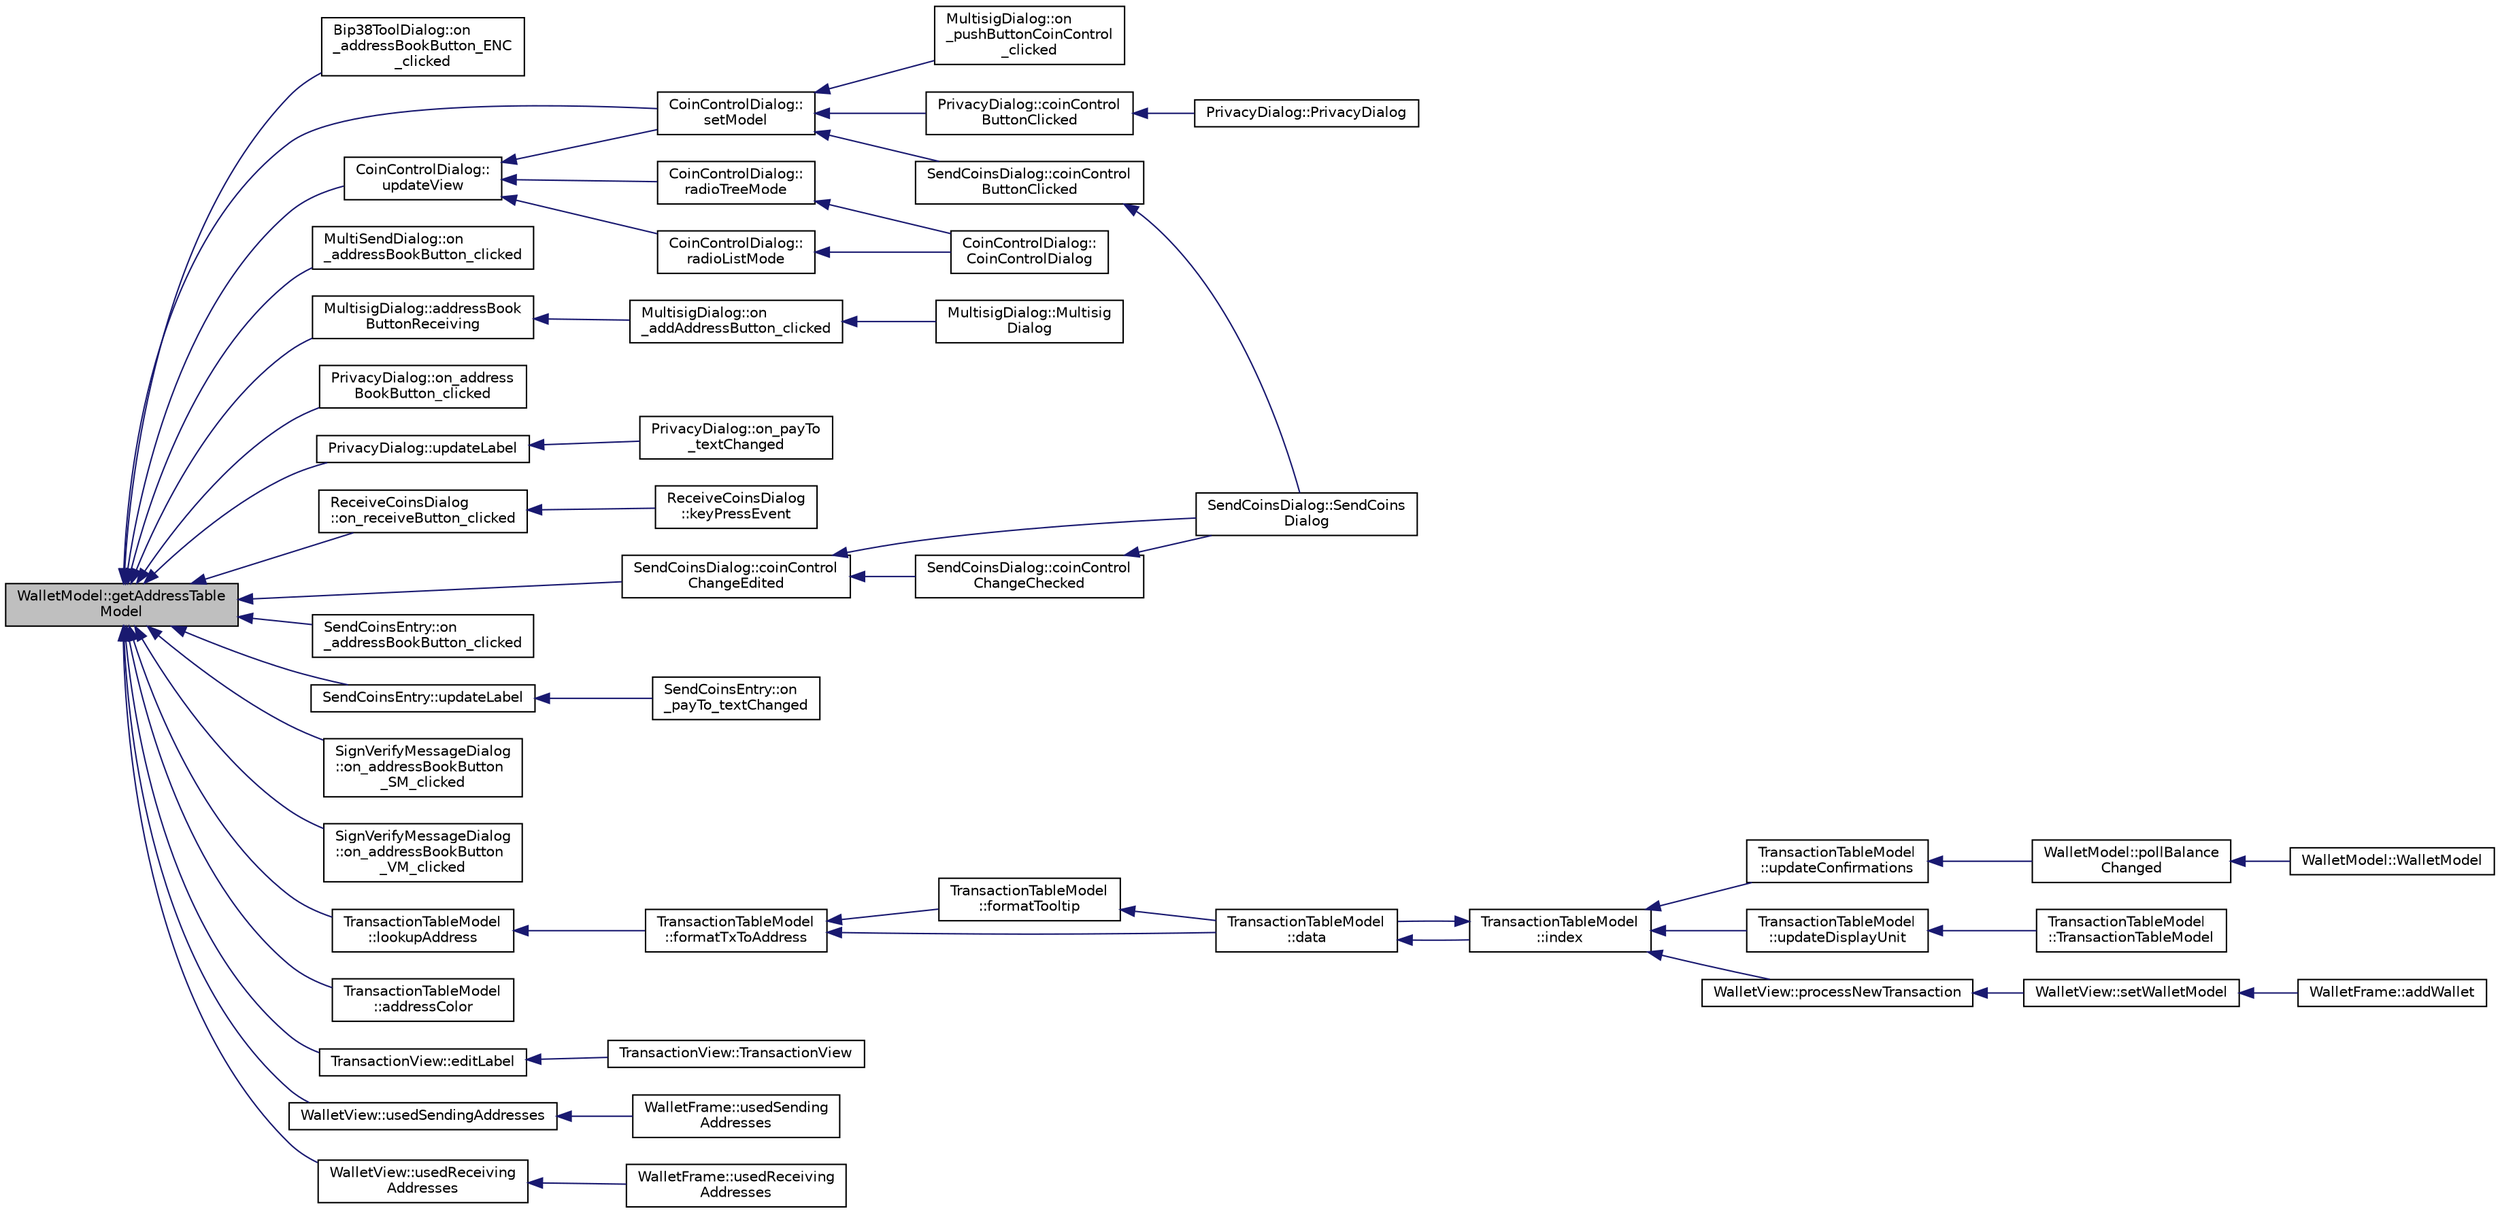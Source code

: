 digraph "WalletModel::getAddressTableModel"
{
  edge [fontname="Helvetica",fontsize="10",labelfontname="Helvetica",labelfontsize="10"];
  node [fontname="Helvetica",fontsize="10",shape=record];
  rankdir="LR";
  Node238 [label="WalletModel::getAddressTable\lModel",height=0.2,width=0.4,color="black", fillcolor="grey75", style="filled", fontcolor="black"];
  Node238 -> Node239 [dir="back",color="midnightblue",fontsize="10",style="solid",fontname="Helvetica"];
  Node239 [label="Bip38ToolDialog::on\l_addressBookButton_ENC\l_clicked",height=0.2,width=0.4,color="black", fillcolor="white", style="filled",URL="$class_bip38_tool_dialog.html#a7551549c8777106ec5c4e9abae2f70e2"];
  Node238 -> Node240 [dir="back",color="midnightblue",fontsize="10",style="solid",fontname="Helvetica"];
  Node240 [label="CoinControlDialog::\lsetModel",height=0.2,width=0.4,color="black", fillcolor="white", style="filled",URL="$class_coin_control_dialog.html#a4c34a48574814089c54f763a22f5317a"];
  Node240 -> Node241 [dir="back",color="midnightblue",fontsize="10",style="solid",fontname="Helvetica"];
  Node241 [label="MultisigDialog::on\l_pushButtonCoinControl\l_clicked",height=0.2,width=0.4,color="black", fillcolor="white", style="filled",URL="$class_multisig_dialog.html#a3d21b360d294040f947ce6cc685dfdfa"];
  Node240 -> Node242 [dir="back",color="midnightblue",fontsize="10",style="solid",fontname="Helvetica"];
  Node242 [label="PrivacyDialog::coinControl\lButtonClicked",height=0.2,width=0.4,color="black", fillcolor="white", style="filled",URL="$class_privacy_dialog.html#a16488c5d2fb41caedb18e9a6c1a376bb"];
  Node242 -> Node243 [dir="back",color="midnightblue",fontsize="10",style="solid",fontname="Helvetica"];
  Node243 [label="PrivacyDialog::PrivacyDialog",height=0.2,width=0.4,color="black", fillcolor="white", style="filled",URL="$class_privacy_dialog.html#ab7308b7ed5782dfa26fb1f216385207c"];
  Node240 -> Node244 [dir="back",color="midnightblue",fontsize="10",style="solid",fontname="Helvetica"];
  Node244 [label="SendCoinsDialog::coinControl\lButtonClicked",height=0.2,width=0.4,color="black", fillcolor="white", style="filled",URL="$class_send_coins_dialog.html#a59d757d9e4bea5b380eb480fd79cfb49"];
  Node244 -> Node245 [dir="back",color="midnightblue",fontsize="10",style="solid",fontname="Helvetica"];
  Node245 [label="SendCoinsDialog::SendCoins\lDialog",height=0.2,width=0.4,color="black", fillcolor="white", style="filled",URL="$class_send_coins_dialog.html#a0df5bc29d1df68eda44826651afc595f"];
  Node238 -> Node246 [dir="back",color="midnightblue",fontsize="10",style="solid",fontname="Helvetica"];
  Node246 [label="CoinControlDialog::\lupdateView",height=0.2,width=0.4,color="black", fillcolor="white", style="filled",URL="$class_coin_control_dialog.html#aadea33050e5c1efd5eae8d2fcfa721f9"];
  Node246 -> Node240 [dir="back",color="midnightblue",fontsize="10",style="solid",fontname="Helvetica"];
  Node246 -> Node247 [dir="back",color="midnightblue",fontsize="10",style="solid",fontname="Helvetica"];
  Node247 [label="CoinControlDialog::\lradioTreeMode",height=0.2,width=0.4,color="black", fillcolor="white", style="filled",URL="$class_coin_control_dialog.html#a1990d478f3ffba666c358a4f1bd395ec"];
  Node247 -> Node248 [dir="back",color="midnightblue",fontsize="10",style="solid",fontname="Helvetica"];
  Node248 [label="CoinControlDialog::\lCoinControlDialog",height=0.2,width=0.4,color="black", fillcolor="white", style="filled",URL="$class_coin_control_dialog.html#a8eafb58ed1c5668af9a4890704136671"];
  Node246 -> Node249 [dir="back",color="midnightblue",fontsize="10",style="solid",fontname="Helvetica"];
  Node249 [label="CoinControlDialog::\lradioListMode",height=0.2,width=0.4,color="black", fillcolor="white", style="filled",URL="$class_coin_control_dialog.html#a775c6d290cb63667a434b09072094533"];
  Node249 -> Node248 [dir="back",color="midnightblue",fontsize="10",style="solid",fontname="Helvetica"];
  Node238 -> Node250 [dir="back",color="midnightblue",fontsize="10",style="solid",fontname="Helvetica"];
  Node250 [label="MultiSendDialog::on\l_addressBookButton_clicked",height=0.2,width=0.4,color="black", fillcolor="white", style="filled",URL="$class_multi_send_dialog.html#a5db2b722cb200381222da8e4e3c6dbf0"];
  Node238 -> Node251 [dir="back",color="midnightblue",fontsize="10",style="solid",fontname="Helvetica"];
  Node251 [label="MultisigDialog::addressBook\lButtonReceiving",height=0.2,width=0.4,color="black", fillcolor="white", style="filled",URL="$class_multisig_dialog.html#a9eff449f2cb8951c5cdd62342e44b14d"];
  Node251 -> Node252 [dir="back",color="midnightblue",fontsize="10",style="solid",fontname="Helvetica"];
  Node252 [label="MultisigDialog::on\l_addAddressButton_clicked",height=0.2,width=0.4,color="black", fillcolor="white", style="filled",URL="$class_multisig_dialog.html#a8f26906e6f4d25273e15c95d90cc14fa"];
  Node252 -> Node253 [dir="back",color="midnightblue",fontsize="10",style="solid",fontname="Helvetica"];
  Node253 [label="MultisigDialog::Multisig\lDialog",height=0.2,width=0.4,color="black", fillcolor="white", style="filled",URL="$class_multisig_dialog.html#af8ff2a9f6dc05a9468d955cb428c6474"];
  Node238 -> Node254 [dir="back",color="midnightblue",fontsize="10",style="solid",fontname="Helvetica"];
  Node254 [label="PrivacyDialog::on_address\lBookButton_clicked",height=0.2,width=0.4,color="black", fillcolor="white", style="filled",URL="$class_privacy_dialog.html#a51f99c76a48f7a6e978876b3bd41366d"];
  Node238 -> Node255 [dir="back",color="midnightblue",fontsize="10",style="solid",fontname="Helvetica"];
  Node255 [label="PrivacyDialog::updateLabel",height=0.2,width=0.4,color="black", fillcolor="white", style="filled",URL="$class_privacy_dialog.html#a9272f87e43f2d25dbd3b5e69ecd01672"];
  Node255 -> Node256 [dir="back",color="midnightblue",fontsize="10",style="solid",fontname="Helvetica"];
  Node256 [label="PrivacyDialog::on_payTo\l_textChanged",height=0.2,width=0.4,color="black", fillcolor="white", style="filled",URL="$class_privacy_dialog.html#a8e5ff73fd627030201c58a600d20a615"];
  Node238 -> Node257 [dir="back",color="midnightblue",fontsize="10",style="solid",fontname="Helvetica"];
  Node257 [label="ReceiveCoinsDialog\l::on_receiveButton_clicked",height=0.2,width=0.4,color="black", fillcolor="white", style="filled",URL="$class_receive_coins_dialog.html#a9db8de31f6889288cb22c061aa51e0cd"];
  Node257 -> Node258 [dir="back",color="midnightblue",fontsize="10",style="solid",fontname="Helvetica"];
  Node258 [label="ReceiveCoinsDialog\l::keyPressEvent",height=0.2,width=0.4,color="black", fillcolor="white", style="filled",URL="$class_receive_coins_dialog.html#abcf17b510c473bf3e94ef12f7f5cfc10"];
  Node238 -> Node259 [dir="back",color="midnightblue",fontsize="10",style="solid",fontname="Helvetica"];
  Node259 [label="SendCoinsDialog::coinControl\lChangeEdited",height=0.2,width=0.4,color="black", fillcolor="white", style="filled",URL="$class_send_coins_dialog.html#a1f419f2381bce2ae9b4a7bd140f25a4e"];
  Node259 -> Node245 [dir="back",color="midnightblue",fontsize="10",style="solid",fontname="Helvetica"];
  Node259 -> Node260 [dir="back",color="midnightblue",fontsize="10",style="solid",fontname="Helvetica"];
  Node260 [label="SendCoinsDialog::coinControl\lChangeChecked",height=0.2,width=0.4,color="black", fillcolor="white", style="filled",URL="$class_send_coins_dialog.html#a21224b0dedf14f7a6c05174bff9dea65"];
  Node260 -> Node245 [dir="back",color="midnightblue",fontsize="10",style="solid",fontname="Helvetica"];
  Node238 -> Node261 [dir="back",color="midnightblue",fontsize="10",style="solid",fontname="Helvetica"];
  Node261 [label="SendCoinsEntry::on\l_addressBookButton_clicked",height=0.2,width=0.4,color="black", fillcolor="white", style="filled",URL="$class_send_coins_entry.html#ac661741d286d9f3db32f78bd22125cb0"];
  Node238 -> Node262 [dir="back",color="midnightblue",fontsize="10",style="solid",fontname="Helvetica"];
  Node262 [label="SendCoinsEntry::updateLabel",height=0.2,width=0.4,color="black", fillcolor="white", style="filled",URL="$class_send_coins_entry.html#a16e0fdd3248cbf32b60fd601dc8d565a"];
  Node262 -> Node263 [dir="back",color="midnightblue",fontsize="10",style="solid",fontname="Helvetica"];
  Node263 [label="SendCoinsEntry::on\l_payTo_textChanged",height=0.2,width=0.4,color="black", fillcolor="white", style="filled",URL="$class_send_coins_entry.html#a73088d2789e8ced5de3a0597fb1f30c5"];
  Node238 -> Node264 [dir="back",color="midnightblue",fontsize="10",style="solid",fontname="Helvetica"];
  Node264 [label="SignVerifyMessageDialog\l::on_addressBookButton\l_SM_clicked",height=0.2,width=0.4,color="black", fillcolor="white", style="filled",URL="$class_sign_verify_message_dialog.html#a792a3bd647958c8ae74286c5ab3cf205"];
  Node238 -> Node265 [dir="back",color="midnightblue",fontsize="10",style="solid",fontname="Helvetica"];
  Node265 [label="SignVerifyMessageDialog\l::on_addressBookButton\l_VM_clicked",height=0.2,width=0.4,color="black", fillcolor="white", style="filled",URL="$class_sign_verify_message_dialog.html#a90ceb00084c68da5e9c481ba0841d976"];
  Node238 -> Node266 [dir="back",color="midnightblue",fontsize="10",style="solid",fontname="Helvetica"];
  Node266 [label="TransactionTableModel\l::lookupAddress",height=0.2,width=0.4,color="black", fillcolor="white", style="filled",URL="$class_transaction_table_model.html#af13204a63b9901c0d9aeb9f43f915001"];
  Node266 -> Node267 [dir="back",color="midnightblue",fontsize="10",style="solid",fontname="Helvetica"];
  Node267 [label="TransactionTableModel\l::formatTxToAddress",height=0.2,width=0.4,color="black", fillcolor="white", style="filled",URL="$class_transaction_table_model.html#ada92bead83848f3ec231833e5964c27f"];
  Node267 -> Node268 [dir="back",color="midnightblue",fontsize="10",style="solid",fontname="Helvetica"];
  Node268 [label="TransactionTableModel\l::formatTooltip",height=0.2,width=0.4,color="black", fillcolor="white", style="filled",URL="$class_transaction_table_model.html#a535a0f50a4404a73194e02c3c09e13c0"];
  Node268 -> Node269 [dir="back",color="midnightblue",fontsize="10",style="solid",fontname="Helvetica"];
  Node269 [label="TransactionTableModel\l::data",height=0.2,width=0.4,color="black", fillcolor="white", style="filled",URL="$class_transaction_table_model.html#a02173c31b6014bff182e320217e30e10"];
  Node269 -> Node270 [dir="back",color="midnightblue",fontsize="10",style="solid",fontname="Helvetica"];
  Node270 [label="TransactionTableModel\l::index",height=0.2,width=0.4,color="black", fillcolor="white", style="filled",URL="$class_transaction_table_model.html#af3a9a49314f80268a77a704f7f028905"];
  Node270 -> Node271 [dir="back",color="midnightblue",fontsize="10",style="solid",fontname="Helvetica"];
  Node271 [label="TransactionTableModel\l::updateConfirmations",height=0.2,width=0.4,color="black", fillcolor="white", style="filled",URL="$class_transaction_table_model.html#a5899d9eda6465bfb16d2846b6459567e"];
  Node271 -> Node272 [dir="back",color="midnightblue",fontsize="10",style="solid",fontname="Helvetica"];
  Node272 [label="WalletModel::pollBalance\lChanged",height=0.2,width=0.4,color="black", fillcolor="white", style="filled",URL="$class_wallet_model.html#a51469b2d95cfd4bc0a14ee456fca7b95"];
  Node272 -> Node273 [dir="back",color="midnightblue",fontsize="10",style="solid",fontname="Helvetica"];
  Node273 [label="WalletModel::WalletModel",height=0.2,width=0.4,color="black", fillcolor="white", style="filled",URL="$class_wallet_model.html#af50d9654d2f20e4e4f0789dcb64ad6b1"];
  Node270 -> Node269 [dir="back",color="midnightblue",fontsize="10",style="solid",fontname="Helvetica"];
  Node270 -> Node274 [dir="back",color="midnightblue",fontsize="10",style="solid",fontname="Helvetica"];
  Node274 [label="TransactionTableModel\l::updateDisplayUnit",height=0.2,width=0.4,color="black", fillcolor="white", style="filled",URL="$class_transaction_table_model.html#a8b73ff7d72ec2dd69790bc61bbe8575e"];
  Node274 -> Node275 [dir="back",color="midnightblue",fontsize="10",style="solid",fontname="Helvetica"];
  Node275 [label="TransactionTableModel\l::TransactionTableModel",height=0.2,width=0.4,color="black", fillcolor="white", style="filled",URL="$class_transaction_table_model.html#a6c10b7cab9804eee6df9e049a978dc62"];
  Node270 -> Node276 [dir="back",color="midnightblue",fontsize="10",style="solid",fontname="Helvetica"];
  Node276 [label="WalletView::processNewTransaction",height=0.2,width=0.4,color="black", fillcolor="white", style="filled",URL="$class_wallet_view.html#addde7d2260658ee06f47f9c095a8cb2a",tooltip="Show incoming transaction notification for new transactions. "];
  Node276 -> Node277 [dir="back",color="midnightblue",fontsize="10",style="solid",fontname="Helvetica"];
  Node277 [label="WalletView::setWalletModel",height=0.2,width=0.4,color="black", fillcolor="white", style="filled",URL="$class_wallet_view.html#a0a37ff693a4f9c1e5ddc23f9cd3913be",tooltip="Set the wallet model. "];
  Node277 -> Node278 [dir="back",color="midnightblue",fontsize="10",style="solid",fontname="Helvetica"];
  Node278 [label="WalletFrame::addWallet",height=0.2,width=0.4,color="black", fillcolor="white", style="filled",URL="$class_wallet_frame.html#aa199c3f27654199d84c365cf86167d86"];
  Node267 -> Node269 [dir="back",color="midnightblue",fontsize="10",style="solid",fontname="Helvetica"];
  Node238 -> Node279 [dir="back",color="midnightblue",fontsize="10",style="solid",fontname="Helvetica"];
  Node279 [label="TransactionTableModel\l::addressColor",height=0.2,width=0.4,color="black", fillcolor="white", style="filled",URL="$class_transaction_table_model.html#a4350aca09ceca354956d9a00514c627a"];
  Node238 -> Node280 [dir="back",color="midnightblue",fontsize="10",style="solid",fontname="Helvetica"];
  Node280 [label="TransactionView::editLabel",height=0.2,width=0.4,color="black", fillcolor="white", style="filled",URL="$class_transaction_view.html#a18817639384e53f94fc1ad956d7263d9"];
  Node280 -> Node281 [dir="back",color="midnightblue",fontsize="10",style="solid",fontname="Helvetica"];
  Node281 [label="TransactionView::TransactionView",height=0.2,width=0.4,color="black", fillcolor="white", style="filled",URL="$class_transaction_view.html#a0c5e8b90206b4e8b8bf68dd7e319798f"];
  Node238 -> Node282 [dir="back",color="midnightblue",fontsize="10",style="solid",fontname="Helvetica"];
  Node282 [label="WalletView::usedSendingAddresses",height=0.2,width=0.4,color="black", fillcolor="white", style="filled",URL="$class_wallet_view.html#a6f0d012c18ea2df7336c852abe2a50d0",tooltip="Show used sending addresses. "];
  Node282 -> Node283 [dir="back",color="midnightblue",fontsize="10",style="solid",fontname="Helvetica"];
  Node283 [label="WalletFrame::usedSending\lAddresses",height=0.2,width=0.4,color="black", fillcolor="white", style="filled",URL="$class_wallet_frame.html#a7f697d220e7ea40d6e4d6e6c5e9ef3b4",tooltip="Show used sending addresses. "];
  Node238 -> Node284 [dir="back",color="midnightblue",fontsize="10",style="solid",fontname="Helvetica"];
  Node284 [label="WalletView::usedReceiving\lAddresses",height=0.2,width=0.4,color="black", fillcolor="white", style="filled",URL="$class_wallet_view.html#accb5d9e2789c62e03ad1723518d31c02",tooltip="Show used receiving addresses. "];
  Node284 -> Node285 [dir="back",color="midnightblue",fontsize="10",style="solid",fontname="Helvetica"];
  Node285 [label="WalletFrame::usedReceiving\lAddresses",height=0.2,width=0.4,color="black", fillcolor="white", style="filled",URL="$class_wallet_frame.html#a9273a0b98cf7ec9fc344658c38a4a0a3",tooltip="Show used receiving addresses. "];
}
